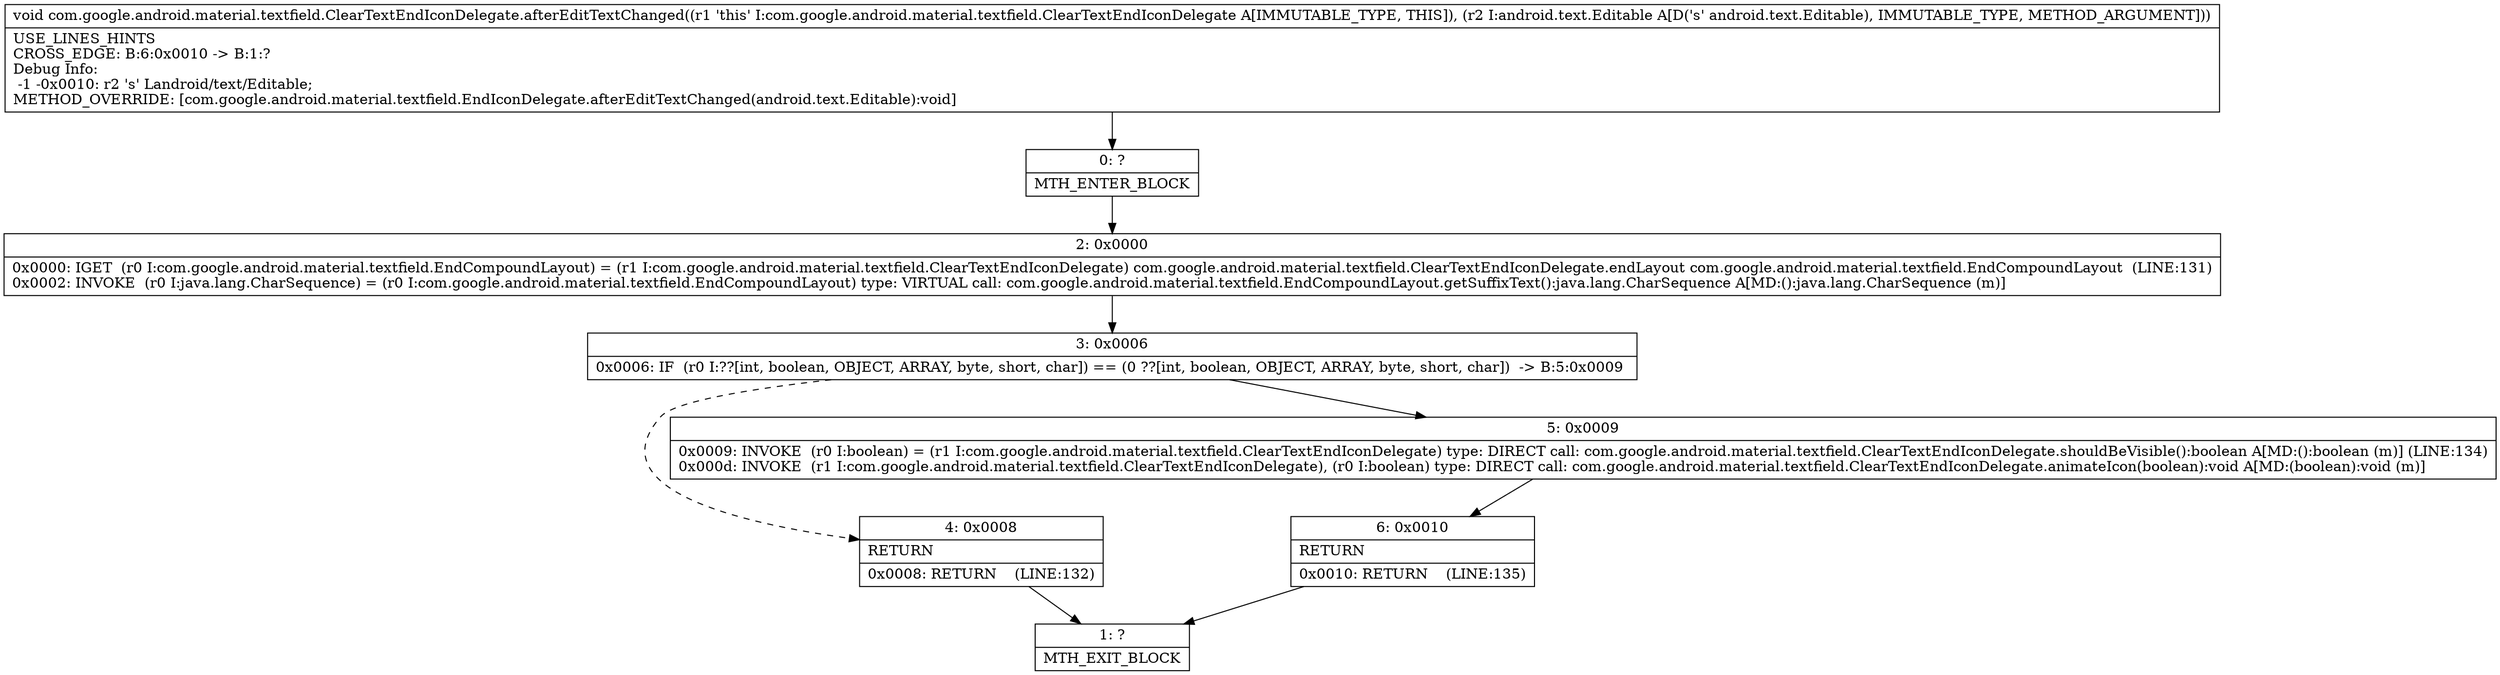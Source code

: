 digraph "CFG forcom.google.android.material.textfield.ClearTextEndIconDelegate.afterEditTextChanged(Landroid\/text\/Editable;)V" {
Node_0 [shape=record,label="{0\:\ ?|MTH_ENTER_BLOCK\l}"];
Node_2 [shape=record,label="{2\:\ 0x0000|0x0000: IGET  (r0 I:com.google.android.material.textfield.EndCompoundLayout) = (r1 I:com.google.android.material.textfield.ClearTextEndIconDelegate) com.google.android.material.textfield.ClearTextEndIconDelegate.endLayout com.google.android.material.textfield.EndCompoundLayout  (LINE:131)\l0x0002: INVOKE  (r0 I:java.lang.CharSequence) = (r0 I:com.google.android.material.textfield.EndCompoundLayout) type: VIRTUAL call: com.google.android.material.textfield.EndCompoundLayout.getSuffixText():java.lang.CharSequence A[MD:():java.lang.CharSequence (m)]\l}"];
Node_3 [shape=record,label="{3\:\ 0x0006|0x0006: IF  (r0 I:??[int, boolean, OBJECT, ARRAY, byte, short, char]) == (0 ??[int, boolean, OBJECT, ARRAY, byte, short, char])  \-\> B:5:0x0009 \l}"];
Node_4 [shape=record,label="{4\:\ 0x0008|RETURN\l|0x0008: RETURN    (LINE:132)\l}"];
Node_1 [shape=record,label="{1\:\ ?|MTH_EXIT_BLOCK\l}"];
Node_5 [shape=record,label="{5\:\ 0x0009|0x0009: INVOKE  (r0 I:boolean) = (r1 I:com.google.android.material.textfield.ClearTextEndIconDelegate) type: DIRECT call: com.google.android.material.textfield.ClearTextEndIconDelegate.shouldBeVisible():boolean A[MD:():boolean (m)] (LINE:134)\l0x000d: INVOKE  (r1 I:com.google.android.material.textfield.ClearTextEndIconDelegate), (r0 I:boolean) type: DIRECT call: com.google.android.material.textfield.ClearTextEndIconDelegate.animateIcon(boolean):void A[MD:(boolean):void (m)]\l}"];
Node_6 [shape=record,label="{6\:\ 0x0010|RETURN\l|0x0010: RETURN    (LINE:135)\l}"];
MethodNode[shape=record,label="{void com.google.android.material.textfield.ClearTextEndIconDelegate.afterEditTextChanged((r1 'this' I:com.google.android.material.textfield.ClearTextEndIconDelegate A[IMMUTABLE_TYPE, THIS]), (r2 I:android.text.Editable A[D('s' android.text.Editable), IMMUTABLE_TYPE, METHOD_ARGUMENT]))  | USE_LINES_HINTS\lCROSS_EDGE: B:6:0x0010 \-\> B:1:?\lDebug Info:\l  \-1 \-0x0010: r2 's' Landroid\/text\/Editable;\lMETHOD_OVERRIDE: [com.google.android.material.textfield.EndIconDelegate.afterEditTextChanged(android.text.Editable):void]\l}"];
MethodNode -> Node_0;Node_0 -> Node_2;
Node_2 -> Node_3;
Node_3 -> Node_4[style=dashed];
Node_3 -> Node_5;
Node_4 -> Node_1;
Node_5 -> Node_6;
Node_6 -> Node_1;
}

